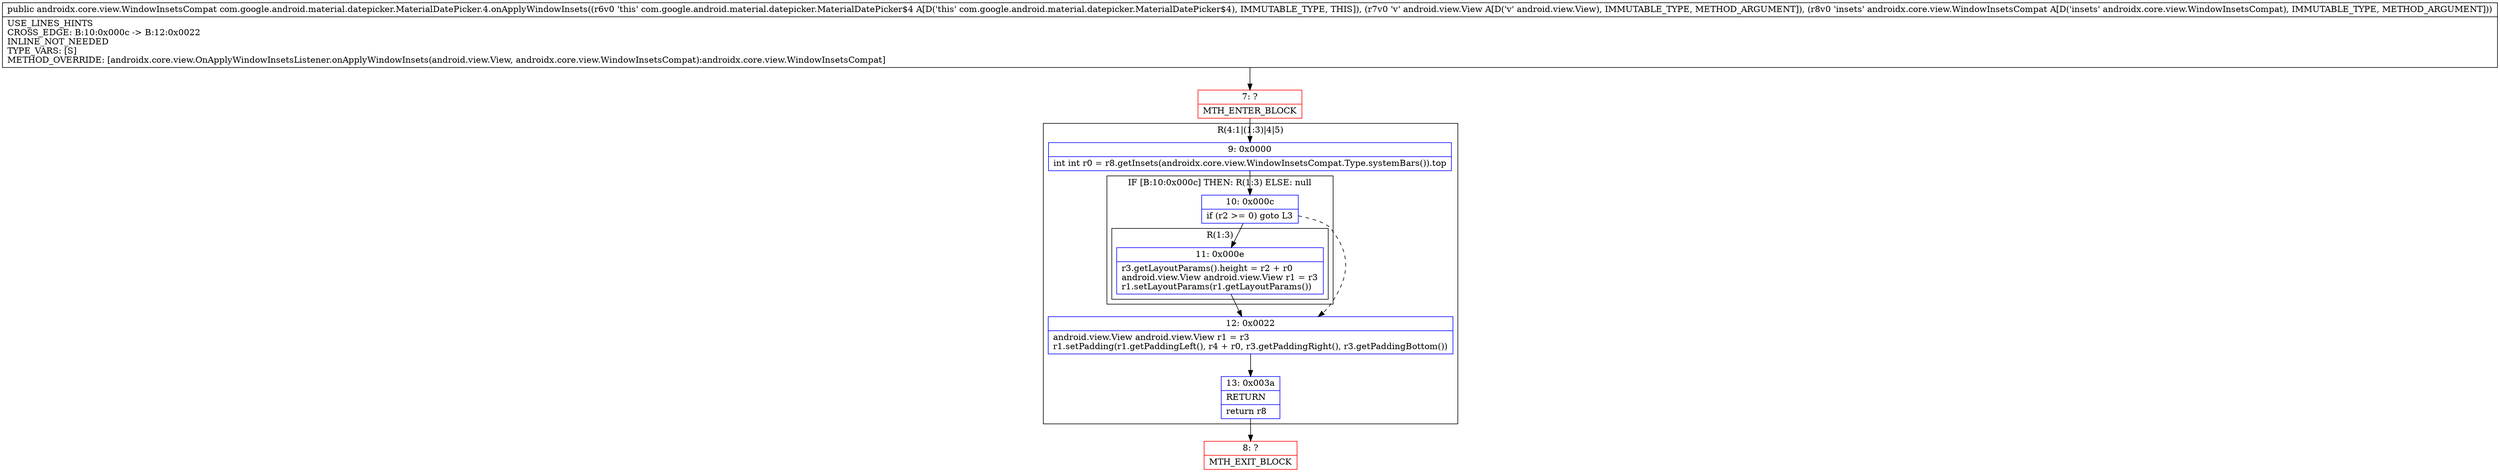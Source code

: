 digraph "CFG forcom.google.android.material.datepicker.MaterialDatePicker.4.onApplyWindowInsets(Landroid\/view\/View;Landroidx\/core\/view\/WindowInsetsCompat;)Landroidx\/core\/view\/WindowInsetsCompat;" {
subgraph cluster_Region_1521010196 {
label = "R(4:1|(1:3)|4|5)";
node [shape=record,color=blue];
Node_9 [shape=record,label="{9\:\ 0x0000|int int r0 = r8.getInsets(androidx.core.view.WindowInsetsCompat.Type.systemBars()).top\l}"];
subgraph cluster_IfRegion_1544851173 {
label = "IF [B:10:0x000c] THEN: R(1:3) ELSE: null";
node [shape=record,color=blue];
Node_10 [shape=record,label="{10\:\ 0x000c|if (r2 \>= 0) goto L3\l}"];
subgraph cluster_Region_1430643660 {
label = "R(1:3)";
node [shape=record,color=blue];
Node_11 [shape=record,label="{11\:\ 0x000e|r3.getLayoutParams().height = r2 + r0\landroid.view.View android.view.View r1 = r3\lr1.setLayoutParams(r1.getLayoutParams())\l}"];
}
}
Node_12 [shape=record,label="{12\:\ 0x0022|android.view.View android.view.View r1 = r3\lr1.setPadding(r1.getPaddingLeft(), r4 + r0, r3.getPaddingRight(), r3.getPaddingBottom())\l}"];
Node_13 [shape=record,label="{13\:\ 0x003a|RETURN\l|return r8\l}"];
}
Node_7 [shape=record,color=red,label="{7\:\ ?|MTH_ENTER_BLOCK\l}"];
Node_8 [shape=record,color=red,label="{8\:\ ?|MTH_EXIT_BLOCK\l}"];
MethodNode[shape=record,label="{public androidx.core.view.WindowInsetsCompat com.google.android.material.datepicker.MaterialDatePicker.4.onApplyWindowInsets((r6v0 'this' com.google.android.material.datepicker.MaterialDatePicker$4 A[D('this' com.google.android.material.datepicker.MaterialDatePicker$4), IMMUTABLE_TYPE, THIS]), (r7v0 'v' android.view.View A[D('v' android.view.View), IMMUTABLE_TYPE, METHOD_ARGUMENT]), (r8v0 'insets' androidx.core.view.WindowInsetsCompat A[D('insets' androidx.core.view.WindowInsetsCompat), IMMUTABLE_TYPE, METHOD_ARGUMENT]))  | USE_LINES_HINTS\lCROSS_EDGE: B:10:0x000c \-\> B:12:0x0022\lINLINE_NOT_NEEDED\lTYPE_VARS: [S]\lMETHOD_OVERRIDE: [androidx.core.view.OnApplyWindowInsetsListener.onApplyWindowInsets(android.view.View, androidx.core.view.WindowInsetsCompat):androidx.core.view.WindowInsetsCompat]\l}"];
MethodNode -> Node_7;Node_9 -> Node_10;
Node_10 -> Node_11;
Node_10 -> Node_12[style=dashed];
Node_11 -> Node_12;
Node_12 -> Node_13;
Node_13 -> Node_8;
Node_7 -> Node_9;
}

